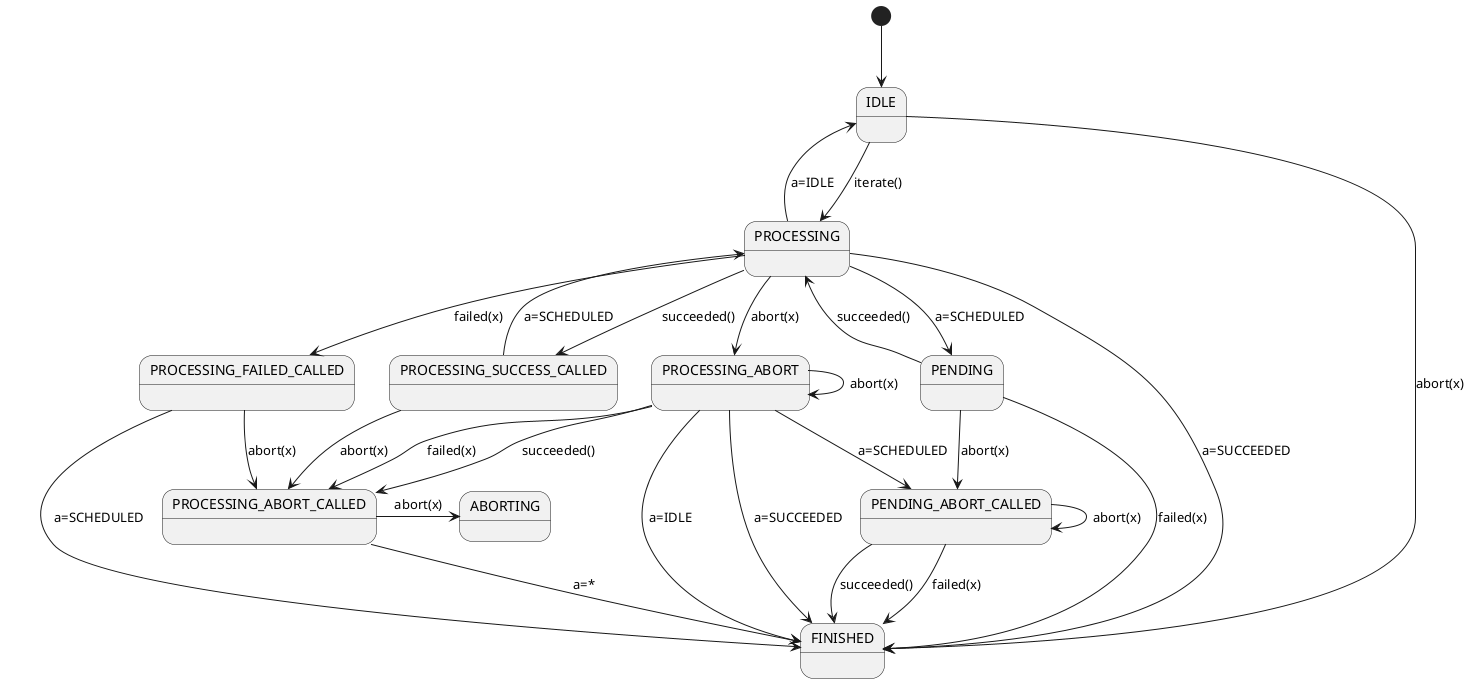 @startuml

IDLE:
PROCESSING:
PROCESSING_SUCCESS_CALLED:
PROCESSING_FAILED_CALLED:
PROCESSING_ABORT:
PROCESSING_ABORT_CALLED:
PENDING:
PENDING_ABORT_CALLED:
FINISHED:

[*] --> IDLE

IDLE --> PROCESSING: iterate()
IDLE --> FINISHED: abort(x)

PROCESSING --> IDLE: a=IDLE
PROCESSING --> FINISHED: a=SUCCEEDED
PROCESSING --> PENDING: a=SCHEDULED
PROCESSING --> PROCESSING_SUCCESS_CALLED: succeeded()
PROCESSING --> PROCESSING_FAILED_CALLED: failed(x)
PROCESSING --> PROCESSING_ABORT: abort(x)

PENDING --> PROCESSING: succeeded()
PENDING --> FINISHED: failed(x)
PENDING --> PENDING_ABORT_CALLED: abort(x)

PROCESSING_SUCCESS_CALLED --> PROCESSING: a=SCHEDULED
PROCESSING_SUCCESS_CALLED --> PROCESSING_ABORT_CALLED: abort(x)

PROCESSING_FAILED_CALLED --> FINISHED: a=SCHEDULED
PROCESSING_FAILED_CALLED --> PROCESSING_ABORT_CALLED: abort(x)

PROCESSING_ABORT --> FINISHED: a=IDLE
PROCESSING_ABORT --> FINISHED: a=SUCCEEDED
PROCESSING_ABORT --> PENDING_ABORT_CALLED: a=SCHEDULED
PROCESSING_ABORT --> PROCESSING_ABORT_CALLED: succeeded()
PROCESSING_ABORT --> PROCESSING_ABORT_CALLED: failed(x)
PROCESSING_ABORT --> PROCESSING_ABORT: abort(x)

PENDING_ABORT_CALLED --> FINISHED: succeeded()
PENDING_ABORT_CALLED --> FINISHED: failed(x)
PENDING_ABORT_CALLED --> PENDING_ABORT_CALLED: abort(x)

PROCESSING_ABORT_CALLED -> FINISHED: a=*
PROCESSING_ABORT_CALLED -> ABORTING: abort(x)

@enduml